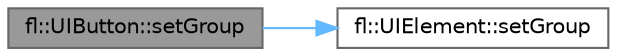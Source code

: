 digraph "fl::UIButton::setGroup"
{
 // INTERACTIVE_SVG=YES
 // LATEX_PDF_SIZE
  bgcolor="transparent";
  edge [fontname=Helvetica,fontsize=10,labelfontname=Helvetica,labelfontsize=10];
  node [fontname=Helvetica,fontsize=10,shape=box,height=0.2,width=0.4];
  rankdir="LR";
  Node1 [id="Node000001",label="fl::UIButton::setGroup",height=0.2,width=0.4,color="gray40", fillcolor="grey60", style="filled", fontcolor="black",tooltip=" "];
  Node1 -> Node2 [id="edge1_Node000001_Node000002",color="steelblue1",style="solid",tooltip=" "];
  Node2 [id="Node000002",label="fl::UIElement::setGroup",height=0.2,width=0.4,color="grey40", fillcolor="white", style="filled",URL="$df/d7b/classfl_1_1_u_i_element_a8c2ce3bee22afd4e5ec91d703eccb7ae.html#a8c2ce3bee22afd4e5ec91d703eccb7ae",tooltip=" "];
}
